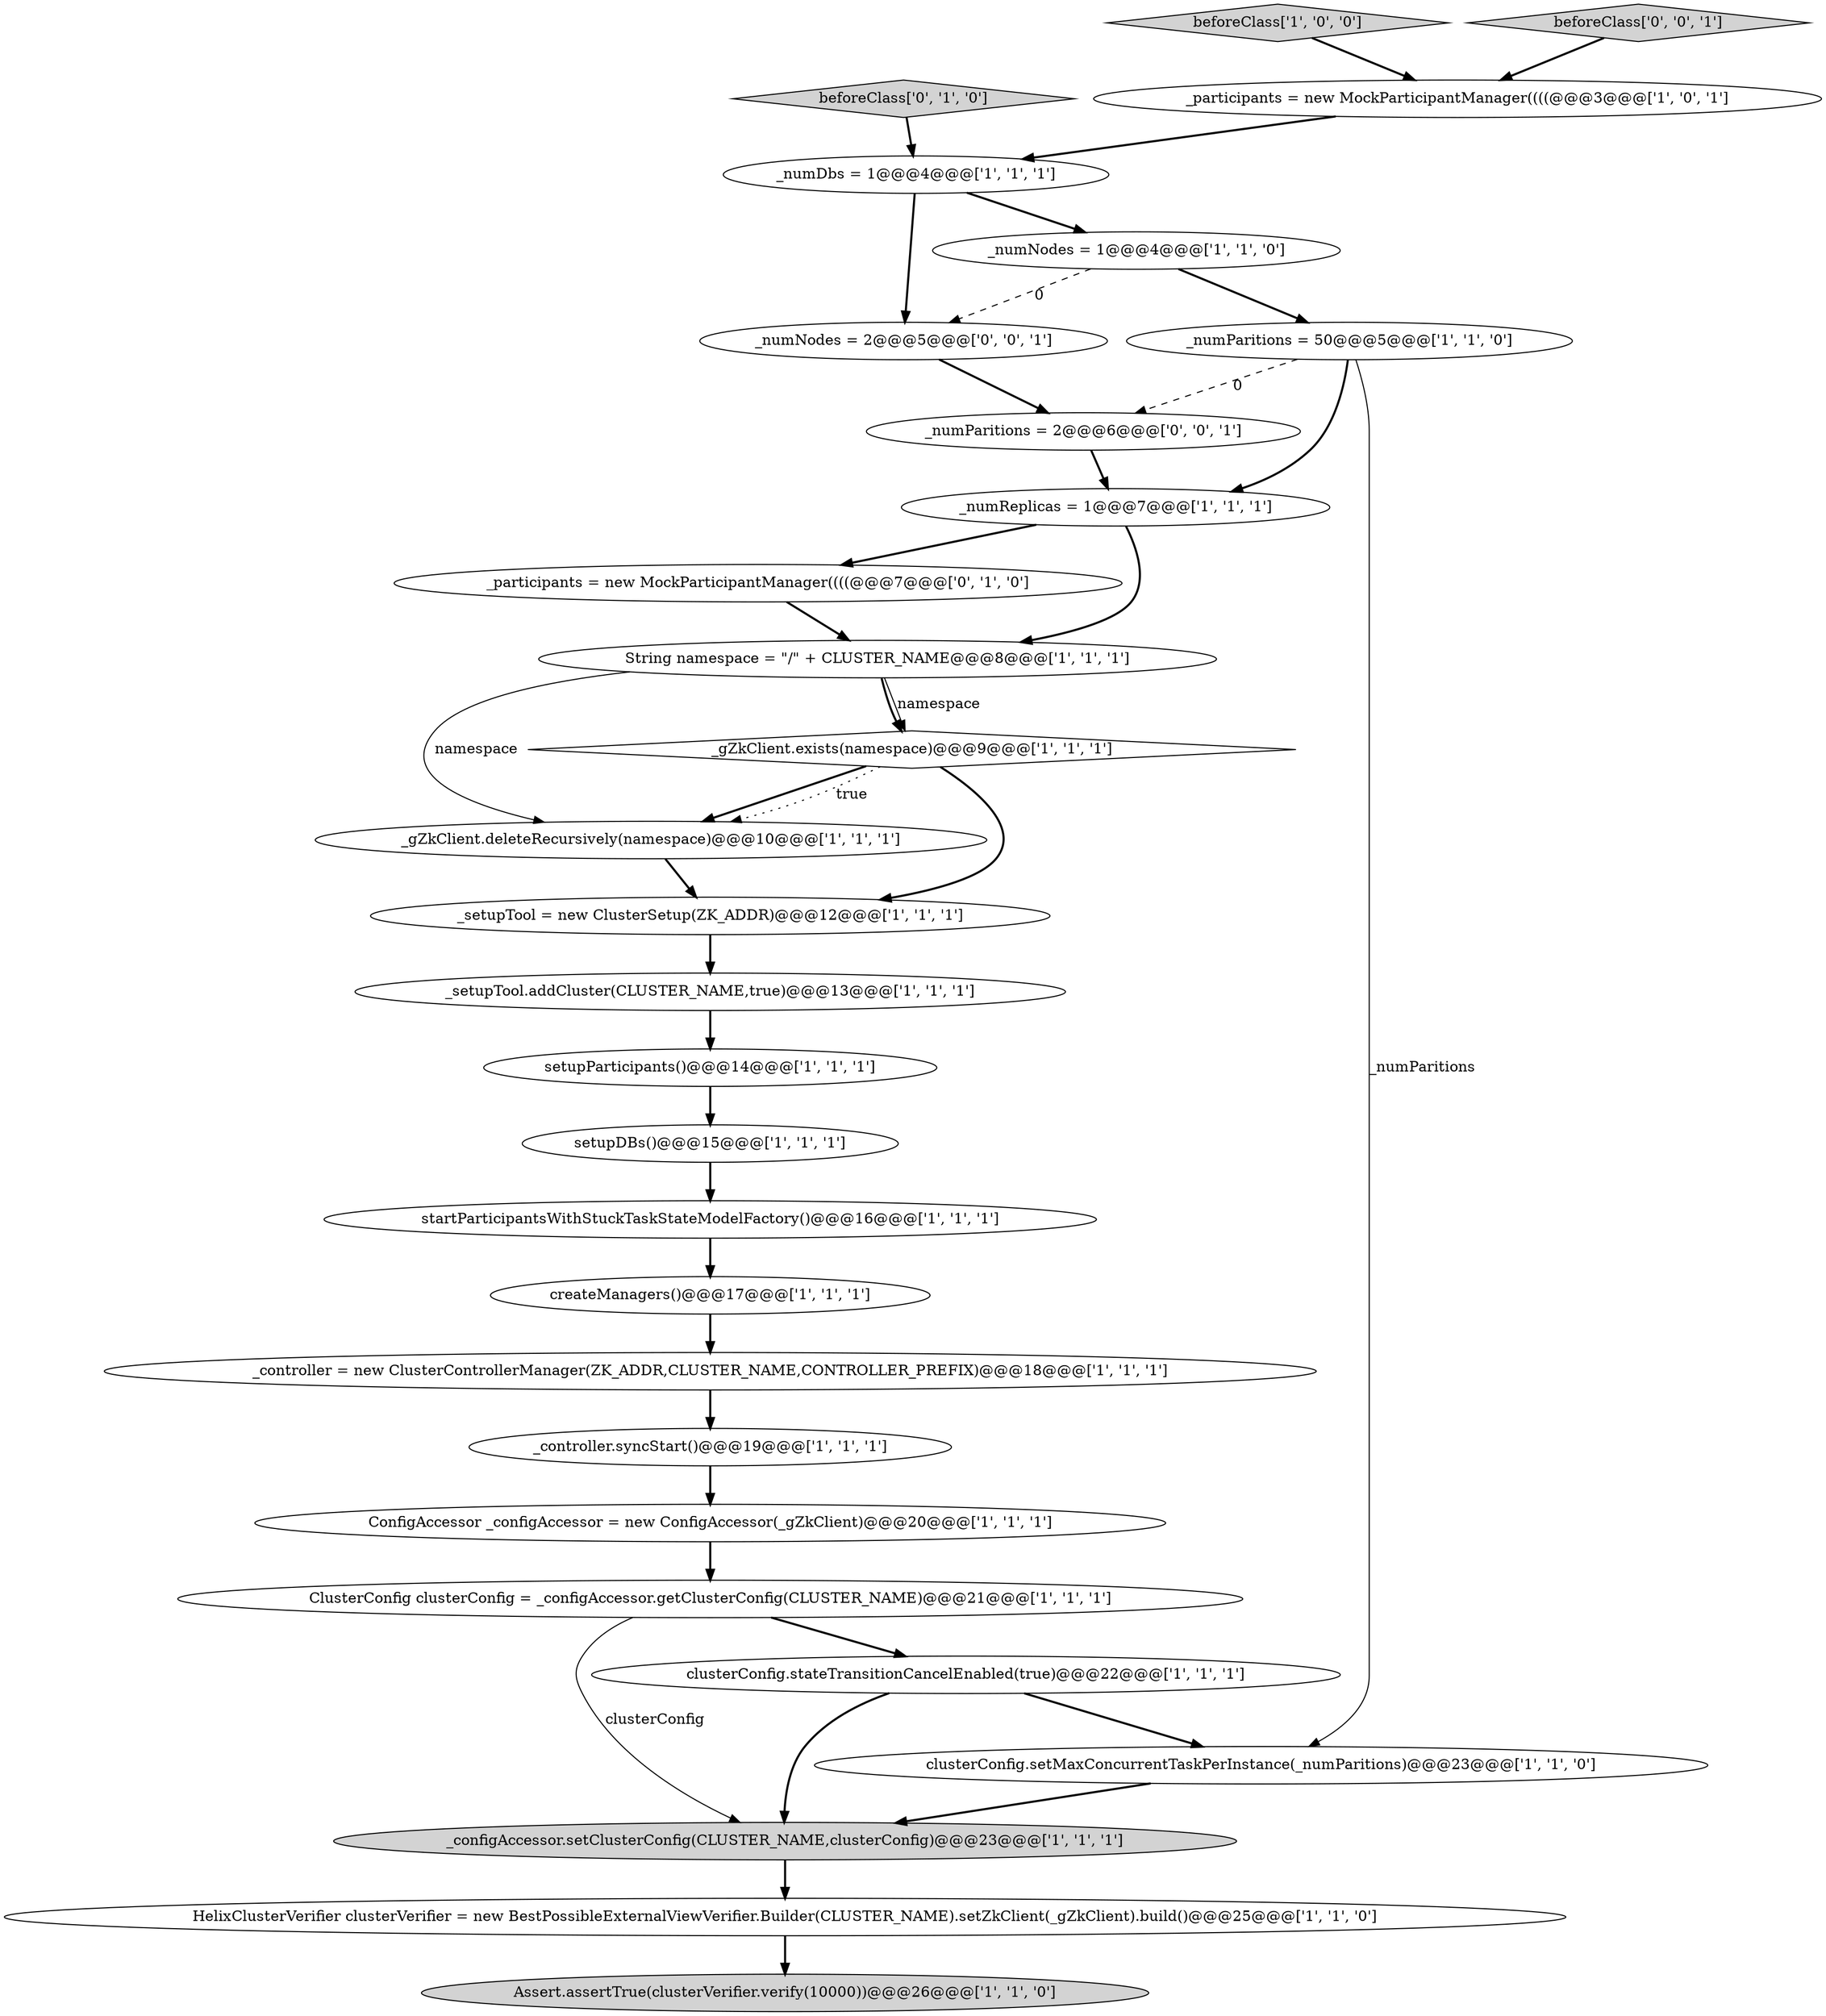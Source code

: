 digraph {
1 [style = filled, label = "ClusterConfig clusterConfig = _configAccessor.getClusterConfig(CLUSTER_NAME)@@@21@@@['1', '1', '1']", fillcolor = white, shape = ellipse image = "AAA0AAABBB1BBB"];
8 [style = filled, label = "_controller.syncStart()@@@19@@@['1', '1', '1']", fillcolor = white, shape = ellipse image = "AAA0AAABBB1BBB"];
26 [style = filled, label = "_numNodes = 2@@@5@@@['0', '0', '1']", fillcolor = white, shape = ellipse image = "AAA0AAABBB3BBB"];
10 [style = filled, label = "beforeClass['1', '0', '0']", fillcolor = lightgray, shape = diamond image = "AAA0AAABBB1BBB"];
20 [style = filled, label = "_gZkClient.deleteRecursively(namespace)@@@10@@@['1', '1', '1']", fillcolor = white, shape = ellipse image = "AAA0AAABBB1BBB"];
21 [style = filled, label = "_controller = new ClusterControllerManager(ZK_ADDR,CLUSTER_NAME,CONTROLLER_PREFIX)@@@18@@@['1', '1', '1']", fillcolor = white, shape = ellipse image = "AAA0AAABBB1BBB"];
23 [style = filled, label = "_numDbs = 1@@@4@@@['1', '1', '1']", fillcolor = white, shape = ellipse image = "AAA0AAABBB1BBB"];
5 [style = filled, label = "clusterConfig.stateTransitionCancelEnabled(true)@@@22@@@['1', '1', '1']", fillcolor = white, shape = ellipse image = "AAA0AAABBB1BBB"];
24 [style = filled, label = "beforeClass['0', '1', '0']", fillcolor = lightgray, shape = diamond image = "AAA0AAABBB2BBB"];
16 [style = filled, label = "HelixClusterVerifier clusterVerifier = new BestPossibleExternalViewVerifier.Builder(CLUSTER_NAME).setZkClient(_gZkClient).build()@@@25@@@['1', '1', '0']", fillcolor = white, shape = ellipse image = "AAA0AAABBB1BBB"];
4 [style = filled, label = "_configAccessor.setClusterConfig(CLUSTER_NAME,clusterConfig)@@@23@@@['1', '1', '1']", fillcolor = lightgray, shape = ellipse image = "AAA0AAABBB1BBB"];
2 [style = filled, label = "_setupTool.addCluster(CLUSTER_NAME,true)@@@13@@@['1', '1', '1']", fillcolor = white, shape = ellipse image = "AAA0AAABBB1BBB"];
25 [style = filled, label = "_participants = new MockParticipantManager((((@@@7@@@['0', '1', '0']", fillcolor = white, shape = ellipse image = "AAA1AAABBB2BBB"];
13 [style = filled, label = "clusterConfig.setMaxConcurrentTaskPerInstance(_numParitions)@@@23@@@['1', '1', '0']", fillcolor = white, shape = ellipse image = "AAA0AAABBB1BBB"];
9 [style = filled, label = "String namespace = \"/\" + CLUSTER_NAME@@@8@@@['1', '1', '1']", fillcolor = white, shape = ellipse image = "AAA0AAABBB1BBB"];
18 [style = filled, label = "startParticipantsWithStuckTaskStateModelFactory()@@@16@@@['1', '1', '1']", fillcolor = white, shape = ellipse image = "AAA0AAABBB1BBB"];
22 [style = filled, label = "Assert.assertTrue(clusterVerifier.verify(10000))@@@26@@@['1', '1', '0']", fillcolor = lightgray, shape = ellipse image = "AAA0AAABBB1BBB"];
11 [style = filled, label = "_numReplicas = 1@@@7@@@['1', '1', '1']", fillcolor = white, shape = ellipse image = "AAA0AAABBB1BBB"];
14 [style = filled, label = "_participants = new MockParticipantManager((((@@@3@@@['1', '0', '1']", fillcolor = white, shape = ellipse image = "AAA0AAABBB1BBB"];
27 [style = filled, label = "_numParitions = 2@@@6@@@['0', '0', '1']", fillcolor = white, shape = ellipse image = "AAA0AAABBB3BBB"];
28 [style = filled, label = "beforeClass['0', '0', '1']", fillcolor = lightgray, shape = diamond image = "AAA0AAABBB3BBB"];
6 [style = filled, label = "ConfigAccessor _configAccessor = new ConfigAccessor(_gZkClient)@@@20@@@['1', '1', '1']", fillcolor = white, shape = ellipse image = "AAA0AAABBB1BBB"];
7 [style = filled, label = "_numNodes = 1@@@4@@@['1', '1', '0']", fillcolor = white, shape = ellipse image = "AAA0AAABBB1BBB"];
17 [style = filled, label = "_numParitions = 50@@@5@@@['1', '1', '0']", fillcolor = white, shape = ellipse image = "AAA0AAABBB1BBB"];
19 [style = filled, label = "_gZkClient.exists(namespace)@@@9@@@['1', '1', '1']", fillcolor = white, shape = diamond image = "AAA0AAABBB1BBB"];
3 [style = filled, label = "createManagers()@@@17@@@['1', '1', '1']", fillcolor = white, shape = ellipse image = "AAA0AAABBB1BBB"];
12 [style = filled, label = "_setupTool = new ClusterSetup(ZK_ADDR)@@@12@@@['1', '1', '1']", fillcolor = white, shape = ellipse image = "AAA0AAABBB1BBB"];
0 [style = filled, label = "setupParticipants()@@@14@@@['1', '1', '1']", fillcolor = white, shape = ellipse image = "AAA0AAABBB1BBB"];
15 [style = filled, label = "setupDBs()@@@15@@@['1', '1', '1']", fillcolor = white, shape = ellipse image = "AAA0AAABBB1BBB"];
18->3 [style = bold, label=""];
11->25 [style = bold, label=""];
9->19 [style = bold, label=""];
9->20 [style = solid, label="namespace"];
13->4 [style = bold, label=""];
17->13 [style = solid, label="_numParitions"];
24->23 [style = bold, label=""];
15->18 [style = bold, label=""];
4->16 [style = bold, label=""];
12->2 [style = bold, label=""];
19->20 [style = bold, label=""];
3->21 [style = bold, label=""];
11->9 [style = bold, label=""];
21->8 [style = bold, label=""];
1->4 [style = solid, label="clusterConfig"];
8->6 [style = bold, label=""];
16->22 [style = bold, label=""];
27->11 [style = bold, label=""];
26->27 [style = bold, label=""];
5->4 [style = bold, label=""];
5->13 [style = bold, label=""];
23->26 [style = bold, label=""];
19->20 [style = dotted, label="true"];
0->15 [style = bold, label=""];
9->19 [style = solid, label="namespace"];
23->7 [style = bold, label=""];
17->11 [style = bold, label=""];
25->9 [style = bold, label=""];
14->23 [style = bold, label=""];
7->17 [style = bold, label=""];
2->0 [style = bold, label=""];
28->14 [style = bold, label=""];
7->26 [style = dashed, label="0"];
19->12 [style = bold, label=""];
6->1 [style = bold, label=""];
20->12 [style = bold, label=""];
10->14 [style = bold, label=""];
1->5 [style = bold, label=""];
17->27 [style = dashed, label="0"];
}
